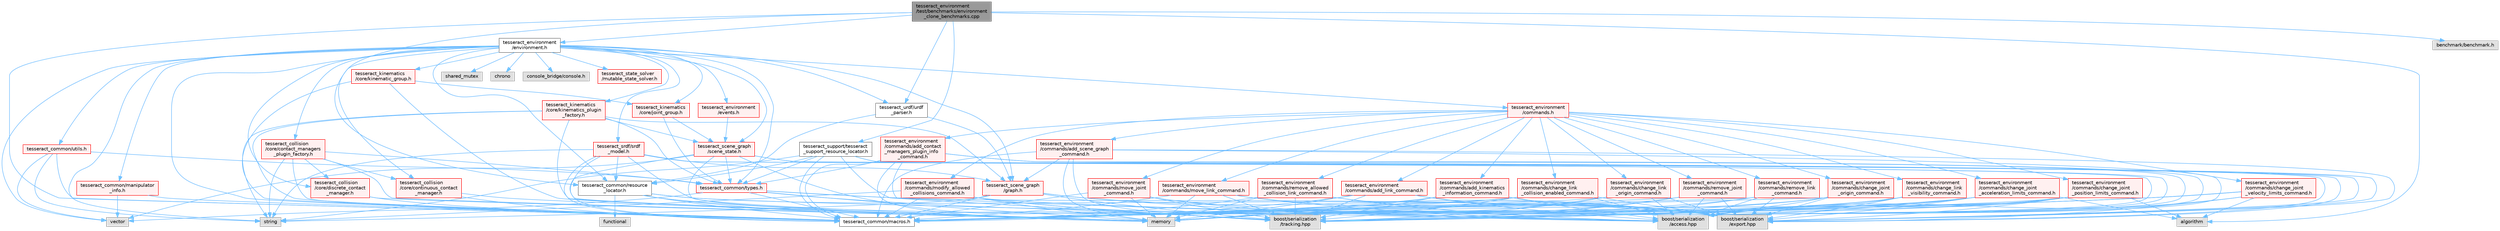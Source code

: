digraph "tesseract_environment/test/benchmarks/environment_clone_benchmarks.cpp"
{
 // LATEX_PDF_SIZE
  bgcolor="transparent";
  edge [fontname=Helvetica,fontsize=10,labelfontname=Helvetica,labelfontsize=10];
  node [fontname=Helvetica,fontsize=10,shape=box,height=0.2,width=0.4];
  Node1 [label="tesseract_environment\l/test/benchmarks/environment\l_clone_benchmarks.cpp",height=0.2,width=0.4,color="gray40", fillcolor="grey60", style="filled", fontcolor="black",tooltip=" "];
  Node1 -> Node2 [color="steelblue1",style="solid"];
  Node2 [label="tesseract_common/macros.h",height=0.2,width=0.4,color="grey40", fillcolor="white", style="filled",URL="$de/d3c/macros_8h.html",tooltip="Common Tesseract Macros."];
  Node1 -> Node3 [color="steelblue1",style="solid"];
  Node3 [label="benchmark/benchmark.h",height=0.2,width=0.4,color="grey60", fillcolor="#E0E0E0", style="filled",tooltip=" "];
  Node1 -> Node4 [color="steelblue1",style="solid"];
  Node4 [label="algorithm",height=0.2,width=0.4,color="grey60", fillcolor="#E0E0E0", style="filled",tooltip=" "];
  Node1 -> Node5 [color="steelblue1",style="solid"];
  Node5 [label="tesseract_environment\l/environment.h",height=0.2,width=0.4,color="grey40", fillcolor="white", style="filled",URL="$de/d26/environment_8h.html",tooltip=" "];
  Node5 -> Node2 [color="steelblue1",style="solid"];
  Node5 -> Node6 [color="steelblue1",style="solid"];
  Node6 [label="vector",height=0.2,width=0.4,color="grey60", fillcolor="#E0E0E0", style="filled",tooltip=" "];
  Node5 -> Node7 [color="steelblue1",style="solid"];
  Node7 [label="string",height=0.2,width=0.4,color="grey60", fillcolor="#E0E0E0", style="filled",tooltip=" "];
  Node5 -> Node8 [color="steelblue1",style="solid"];
  Node8 [label="shared_mutex",height=0.2,width=0.4,color="grey60", fillcolor="#E0E0E0", style="filled",tooltip=" "];
  Node5 -> Node9 [color="steelblue1",style="solid"];
  Node9 [label="chrono",height=0.2,width=0.4,color="grey60", fillcolor="#E0E0E0", style="filled",tooltip=" "];
  Node5 -> Node10 [color="steelblue1",style="solid"];
  Node10 [label="console_bridge/console.h",height=0.2,width=0.4,color="grey60", fillcolor="#E0E0E0", style="filled",tooltip=" "];
  Node5 -> Node11 [color="steelblue1",style="solid"];
  Node11 [label="tesseract_environment\l/commands.h",height=0.2,width=0.4,color="red", fillcolor="#FFF0F0", style="filled",URL="$d5/d90/commands_8h.html",tooltip="This contains classes for recording operations applied to the environment for tracking changes...."];
  Node11 -> Node12 [color="steelblue1",style="solid"];
  Node12 [label="tesseract_environment\l/commands/add_contact\l_managers_plugin_info\l_command.h",height=0.2,width=0.4,color="red", fillcolor="#FFF0F0", style="filled",URL="$db/d41/add__contact__managers__plugin__info__command_8h.html",tooltip="Used to add contact managers plugin info to the environment."];
  Node12 -> Node2 [color="steelblue1",style="solid"];
  Node12 -> Node13 [color="steelblue1",style="solid"];
  Node13 [label="boost/serialization\l/access.hpp",height=0.2,width=0.4,color="grey60", fillcolor="#E0E0E0", style="filled",tooltip=" "];
  Node12 -> Node14 [color="steelblue1",style="solid"];
  Node14 [label="memory",height=0.2,width=0.4,color="grey60", fillcolor="#E0E0E0", style="filled",tooltip=" "];
  Node12 -> Node16 [color="steelblue1",style="solid"];
  Node16 [label="tesseract_common/types.h",height=0.2,width=0.4,color="red", fillcolor="#FFF0F0", style="filled",URL="$dd/ddb/tesseract__common_2include_2tesseract__common_2types_8h.html",tooltip="Common Tesseract Types."];
  Node16 -> Node2 [color="steelblue1",style="solid"];
  Node16 -> Node13 [color="steelblue1",style="solid"];
  Node16 -> Node6 [color="steelblue1",style="solid"];
  Node16 -> Node14 [color="steelblue1",style="solid"];
  Node16 -> Node25 [color="steelblue1",style="solid"];
  Node25 [label="boost/serialization\l/export.hpp",height=0.2,width=0.4,color="grey60", fillcolor="#E0E0E0", style="filled",tooltip=" "];
  Node16 -> Node26 [color="steelblue1",style="solid"];
  Node26 [label="boost/serialization\l/tracking.hpp",height=0.2,width=0.4,color="grey60", fillcolor="#E0E0E0", style="filled",tooltip=" "];
  Node12 -> Node25 [color="steelblue1",style="solid"];
  Node12 -> Node26 [color="steelblue1",style="solid"];
  Node11 -> Node27 [color="steelblue1",style="solid"];
  Node27 [label="tesseract_environment\l/commands/add_link_command.h",height=0.2,width=0.4,color="red", fillcolor="#FFF0F0", style="filled",URL="$da/db7/add__link__command_8h.html",tooltip="Used to add link and joint to environment."];
  Node27 -> Node2 [color="steelblue1",style="solid"];
  Node27 -> Node13 [color="steelblue1",style="solid"];
  Node27 -> Node14 [color="steelblue1",style="solid"];
  Node27 -> Node25 [color="steelblue1",style="solid"];
  Node27 -> Node26 [color="steelblue1",style="solid"];
  Node11 -> Node32 [color="steelblue1",style="solid"];
  Node32 [label="tesseract_environment\l/commands/add_kinematics\l_information_command.h",height=0.2,width=0.4,color="red", fillcolor="#FFF0F0", style="filled",URL="$d6/d07/add__kinematics__information__command_8h.html",tooltip="Used to kinematics information to the environment."];
  Node32 -> Node2 [color="steelblue1",style="solid"];
  Node32 -> Node13 [color="steelblue1",style="solid"];
  Node32 -> Node14 [color="steelblue1",style="solid"];
  Node32 -> Node25 [color="steelblue1",style="solid"];
  Node32 -> Node26 [color="steelblue1",style="solid"];
  Node11 -> Node43 [color="steelblue1",style="solid"];
  Node43 [label="tesseract_environment\l/commands/add_scene_graph\l_command.h",height=0.2,width=0.4,color="red", fillcolor="#FFF0F0", style="filled",URL="$df/ddd/add__scene__graph__command_8h.html",tooltip="Used to add scene graph to the environment."];
  Node43 -> Node2 [color="steelblue1",style="solid"];
  Node43 -> Node13 [color="steelblue1",style="solid"];
  Node43 -> Node14 [color="steelblue1",style="solid"];
  Node43 -> Node44 [color="steelblue1",style="solid"];
  Node44 [label="tesseract_scene_graph\l/graph.h",height=0.2,width=0.4,color="red", fillcolor="#FFF0F0", style="filled",URL="$d6/df3/graph_8h.html",tooltip="A basic scene graph using boost."];
  Node44 -> Node2 [color="steelblue1",style="solid"];
  Node44 -> Node13 [color="steelblue1",style="solid"];
  Node44 -> Node7 [color="steelblue1",style="solid"];
  Node44 -> Node25 [color="steelblue1",style="solid"];
  Node44 -> Node26 [color="steelblue1",style="solid"];
  Node43 -> Node25 [color="steelblue1",style="solid"];
  Node43 -> Node26 [color="steelblue1",style="solid"];
  Node11 -> Node51 [color="steelblue1",style="solid"];
  Node51 [label="tesseract_environment\l/commands/change_joint\l_acceleration_limits_command.h",height=0.2,width=0.4,color="red", fillcolor="#FFF0F0", style="filled",URL="$da/d98/change__joint__acceleration__limits__command_8h.html",tooltip="Used to change a joints acceleration limits in environment."];
  Node51 -> Node2 [color="steelblue1",style="solid"];
  Node51 -> Node13 [color="steelblue1",style="solid"];
  Node51 -> Node14 [color="steelblue1",style="solid"];
  Node51 -> Node4 [color="steelblue1",style="solid"];
  Node51 -> Node25 [color="steelblue1",style="solid"];
  Node51 -> Node26 [color="steelblue1",style="solid"];
  Node11 -> Node53 [color="steelblue1",style="solid"];
  Node53 [label="tesseract_environment\l/commands/change_joint\l_origin_command.h",height=0.2,width=0.4,color="red", fillcolor="#FFF0F0", style="filled",URL="$df/dd7/change__joint__origin__command_8h.html",tooltip="Used to change a joints origin in environment."];
  Node53 -> Node2 [color="steelblue1",style="solid"];
  Node53 -> Node13 [color="steelblue1",style="solid"];
  Node53 -> Node14 [color="steelblue1",style="solid"];
  Node53 -> Node25 [color="steelblue1",style="solid"];
  Node53 -> Node26 [color="steelblue1",style="solid"];
  Node11 -> Node54 [color="steelblue1",style="solid"];
  Node54 [label="tesseract_environment\l/commands/change_joint\l_position_limits_command.h",height=0.2,width=0.4,color="red", fillcolor="#FFF0F0", style="filled",URL="$de/dbe/change__joint__position__limits__command_8h.html",tooltip="Used to change a joints position limits in environment."];
  Node54 -> Node2 [color="steelblue1",style="solid"];
  Node54 -> Node13 [color="steelblue1",style="solid"];
  Node54 -> Node14 [color="steelblue1",style="solid"];
  Node54 -> Node4 [color="steelblue1",style="solid"];
  Node54 -> Node25 [color="steelblue1",style="solid"];
  Node54 -> Node26 [color="steelblue1",style="solid"];
  Node11 -> Node55 [color="steelblue1",style="solid"];
  Node55 [label="tesseract_environment\l/commands/change_joint\l_velocity_limits_command.h",height=0.2,width=0.4,color="red", fillcolor="#FFF0F0", style="filled",URL="$d8/dcb/change__joint__velocity__limits__command_8h.html",tooltip="Used to change a joints velocity limits in environment."];
  Node55 -> Node2 [color="steelblue1",style="solid"];
  Node55 -> Node13 [color="steelblue1",style="solid"];
  Node55 -> Node14 [color="steelblue1",style="solid"];
  Node55 -> Node4 [color="steelblue1",style="solid"];
  Node55 -> Node25 [color="steelblue1",style="solid"];
  Node55 -> Node26 [color="steelblue1",style="solid"];
  Node11 -> Node56 [color="steelblue1",style="solid"];
  Node56 [label="tesseract_environment\l/commands/change_link\l_collision_enabled_command.h",height=0.2,width=0.4,color="red", fillcolor="#FFF0F0", style="filled",URL="$de/d30/change__link__collision__enabled__command_8h.html",tooltip="Used to change a links collision enabled in environment."];
  Node56 -> Node2 [color="steelblue1",style="solid"];
  Node56 -> Node13 [color="steelblue1",style="solid"];
  Node56 -> Node14 [color="steelblue1",style="solid"];
  Node56 -> Node25 [color="steelblue1",style="solid"];
  Node56 -> Node26 [color="steelblue1",style="solid"];
  Node11 -> Node57 [color="steelblue1",style="solid"];
  Node57 [label="tesseract_environment\l/commands/change_link\l_origin_command.h",height=0.2,width=0.4,color="red", fillcolor="#FFF0F0", style="filled",URL="$db/d87/change__link__origin__command_8h.html",tooltip="Used to change a links origin in environment."];
  Node57 -> Node2 [color="steelblue1",style="solid"];
  Node57 -> Node13 [color="steelblue1",style="solid"];
  Node57 -> Node14 [color="steelblue1",style="solid"];
  Node57 -> Node25 [color="steelblue1",style="solid"];
  Node57 -> Node26 [color="steelblue1",style="solid"];
  Node11 -> Node58 [color="steelblue1",style="solid"];
  Node58 [label="tesseract_environment\l/commands/change_link\l_visibility_command.h",height=0.2,width=0.4,color="red", fillcolor="#FFF0F0", style="filled",URL="$d8/d76/change__link__visibility__command_8h.html",tooltip="Used to change a links visibility in environment."];
  Node58 -> Node2 [color="steelblue1",style="solid"];
  Node58 -> Node13 [color="steelblue1",style="solid"];
  Node58 -> Node14 [color="steelblue1",style="solid"];
  Node58 -> Node25 [color="steelblue1",style="solid"];
  Node58 -> Node26 [color="steelblue1",style="solid"];
  Node11 -> Node59 [color="steelblue1",style="solid"];
  Node59 [label="tesseract_environment\l/commands/modify_allowed\l_collisions_command.h",height=0.2,width=0.4,color="red", fillcolor="#FFF0F0", style="filled",URL="$d3/d7d/modify__allowed__collisions__command_8h.html",tooltip=" "];
  Node59 -> Node2 [color="steelblue1",style="solid"];
  Node59 -> Node13 [color="steelblue1",style="solid"];
  Node59 -> Node14 [color="steelblue1",style="solid"];
  Node59 -> Node7 [color="steelblue1",style="solid"];
  Node59 -> Node25 [color="steelblue1",style="solid"];
  Node59 -> Node26 [color="steelblue1",style="solid"];
  Node11 -> Node60 [color="steelblue1",style="solid"];
  Node60 [label="tesseract_environment\l/commands/move_joint\l_command.h",height=0.2,width=0.4,color="red", fillcolor="#FFF0F0", style="filled",URL="$dd/dbd/move__joint__command_8h.html",tooltip="Used to move joint in environment."];
  Node60 -> Node2 [color="steelblue1",style="solid"];
  Node60 -> Node13 [color="steelblue1",style="solid"];
  Node60 -> Node14 [color="steelblue1",style="solid"];
  Node60 -> Node25 [color="steelblue1",style="solid"];
  Node60 -> Node26 [color="steelblue1",style="solid"];
  Node11 -> Node61 [color="steelblue1",style="solid"];
  Node61 [label="tesseract_environment\l/commands/move_link_command.h",height=0.2,width=0.4,color="red", fillcolor="#FFF0F0", style="filled",URL="$db/ddd/move__link__command_8h.html",tooltip="Used to move link in environment."];
  Node61 -> Node2 [color="steelblue1",style="solid"];
  Node61 -> Node13 [color="steelblue1",style="solid"];
  Node61 -> Node14 [color="steelblue1",style="solid"];
  Node61 -> Node25 [color="steelblue1",style="solid"];
  Node61 -> Node26 [color="steelblue1",style="solid"];
  Node11 -> Node62 [color="steelblue1",style="solid"];
  Node62 [label="tesseract_environment\l/commands/remove_allowed\l_collision_link_command.h",height=0.2,width=0.4,color="red", fillcolor="#FFF0F0", style="filled",URL="$d0/dfb/remove__allowed__collision__link__command_8h.html",tooltip=" "];
  Node62 -> Node2 [color="steelblue1",style="solid"];
  Node62 -> Node13 [color="steelblue1",style="solid"];
  Node62 -> Node14 [color="steelblue1",style="solid"];
  Node62 -> Node25 [color="steelblue1",style="solid"];
  Node62 -> Node26 [color="steelblue1",style="solid"];
  Node11 -> Node63 [color="steelblue1",style="solid"];
  Node63 [label="tesseract_environment\l/commands/remove_joint\l_command.h",height=0.2,width=0.4,color="red", fillcolor="#FFF0F0", style="filled",URL="$dd/d36/remove__joint__command_8h.html",tooltip="Used to remove joint from environment."];
  Node63 -> Node2 [color="steelblue1",style="solid"];
  Node63 -> Node13 [color="steelblue1",style="solid"];
  Node63 -> Node14 [color="steelblue1",style="solid"];
  Node63 -> Node25 [color="steelblue1",style="solid"];
  Node63 -> Node26 [color="steelblue1",style="solid"];
  Node11 -> Node64 [color="steelblue1",style="solid"];
  Node64 [label="tesseract_environment\l/commands/remove_link\l_command.h",height=0.2,width=0.4,color="red", fillcolor="#FFF0F0", style="filled",URL="$db/dfb/remove__link__command_8h.html",tooltip="Used to remove link from environment."];
  Node64 -> Node2 [color="steelblue1",style="solid"];
  Node64 -> Node13 [color="steelblue1",style="solid"];
  Node64 -> Node14 [color="steelblue1",style="solid"];
  Node64 -> Node25 [color="steelblue1",style="solid"];
  Node64 -> Node26 [color="steelblue1",style="solid"];
  Node5 -> Node70 [color="steelblue1",style="solid"];
  Node70 [label="tesseract_environment\l/events.h",height=0.2,width=0.4,color="red", fillcolor="#FFF0F0", style="filled",URL="$db/dd2/events_8h.html",tooltip="Tesseract Events."];
  Node70 -> Node71 [color="steelblue1",style="solid"];
  Node71 [label="tesseract_scene_graph\l/scene_state.h",height=0.2,width=0.4,color="red", fillcolor="#FFF0F0", style="filled",URL="$d7/dea/scene__state_8h.html",tooltip="This holds a state of the scene."];
  Node71 -> Node2 [color="steelblue1",style="solid"];
  Node71 -> Node13 [color="steelblue1",style="solid"];
  Node71 -> Node6 [color="steelblue1",style="solid"];
  Node71 -> Node14 [color="steelblue1",style="solid"];
  Node71 -> Node16 [color="steelblue1",style="solid"];
  Node71 -> Node25 [color="steelblue1",style="solid"];
  Node71 -> Node26 [color="steelblue1",style="solid"];
  Node5 -> Node72 [color="steelblue1",style="solid"];
  Node72 [label="tesseract_collision\l/core/discrete_contact\l_manager.h",height=0.2,width=0.4,color="red", fillcolor="#FFF0F0", style="filled",URL="$db/d35/discrete__contact__manager_8h.html",tooltip="This is the discrete contact manager base class."];
  Node72 -> Node2 [color="steelblue1",style="solid"];
  Node72 -> Node14 [color="steelblue1",style="solid"];
  Node5 -> Node99 [color="steelblue1",style="solid"];
  Node99 [label="tesseract_collision\l/core/continuous_contact\l_manager.h",height=0.2,width=0.4,color="red", fillcolor="#FFF0F0", style="filled",URL="$d6/d0f/continuous__contact__manager_8h.html",tooltip="This is the continuous contact manager base class."];
  Node99 -> Node2 [color="steelblue1",style="solid"];
  Node99 -> Node14 [color="steelblue1",style="solid"];
  Node5 -> Node100 [color="steelblue1",style="solid"];
  Node100 [label="tesseract_collision\l/core/contact_managers\l_plugin_factory.h",height=0.2,width=0.4,color="red", fillcolor="#FFF0F0", style="filled",URL="$da/d56/contact__managers__plugin__factory_8h.html",tooltip="Factory for loading contact managers as plugins."];
  Node100 -> Node2 [color="steelblue1",style="solid"];
  Node100 -> Node7 [color="steelblue1",style="solid"];
  Node100 -> Node14 [color="steelblue1",style="solid"];
  Node100 -> Node72 [color="steelblue1",style="solid"];
  Node100 -> Node99 [color="steelblue1",style="solid"];
  Node100 -> Node16 [color="steelblue1",style="solid"];
  Node5 -> Node44 [color="steelblue1",style="solid"];
  Node5 -> Node71 [color="steelblue1",style="solid"];
  Node5 -> Node114 [color="steelblue1",style="solid"];
  Node114 [label="tesseract_state_solver\l/mutable_state_solver.h",height=0.2,width=0.4,color="red", fillcolor="#FFF0F0", style="filled",URL="$d3/d54/mutable__state__solver_8h.html",tooltip="Tesseract Scene Graph Mutable State Solver Interface ."];
  Node5 -> Node116 [color="steelblue1",style="solid"];
  Node116 [label="tesseract_urdf/urdf\l_parser.h",height=0.2,width=0.4,color="grey40", fillcolor="white", style="filled",URL="$d8/dec/urdf__parser_8h.html",tooltip="A urdf parser for tesseract."];
  Node116 -> Node44 [color="steelblue1",style="solid"];
  Node116 -> Node81 [color="steelblue1",style="solid"];
  Node81 [label="tesseract_common/resource\l_locator.h",height=0.2,width=0.4,color="grey40", fillcolor="white", style="filled",URL="$d3/d95/resource__locator_8h.html",tooltip="Locate and retrieve resource data."];
  Node81 -> Node2 [color="steelblue1",style="solid"];
  Node81 -> Node13 [color="steelblue1",style="solid"];
  Node81 -> Node74 [color="steelblue1",style="solid"];
  Node74 [label="functional",height=0.2,width=0.4,color="grey60", fillcolor="#E0E0E0", style="filled",tooltip=" "];
  Node81 -> Node14 [color="steelblue1",style="solid"];
  Node81 -> Node25 [color="steelblue1",style="solid"];
  Node81 -> Node26 [color="steelblue1",style="solid"];
  Node5 -> Node117 [color="steelblue1",style="solid"];
  Node117 [label="tesseract_srdf/srdf\l_model.h",height=0.2,width=0.4,color="red", fillcolor="#FFF0F0", style="filled",URL="$d0/d42/srdf__model_8h.html",tooltip="Parse srdf xml."];
  Node117 -> Node2 [color="steelblue1",style="solid"];
  Node117 -> Node13 [color="steelblue1",style="solid"];
  Node117 -> Node7 [color="steelblue1",style="solid"];
  Node117 -> Node14 [color="steelblue1",style="solid"];
  Node117 -> Node44 [color="steelblue1",style="solid"];
  Node117 -> Node81 [color="steelblue1",style="solid"];
  Node117 -> Node25 [color="steelblue1",style="solid"];
  Node117 -> Node26 [color="steelblue1",style="solid"];
  Node5 -> Node81 [color="steelblue1",style="solid"];
  Node5 -> Node118 [color="steelblue1",style="solid"];
  Node118 [label="tesseract_common/manipulator\l_info.h",height=0.2,width=0.4,color="red", fillcolor="#FFF0F0", style="filled",URL="$d5/df5/manipulator__info_8h.html",tooltip=" "];
  Node118 -> Node2 [color="steelblue1",style="solid"];
  Node118 -> Node6 [color="steelblue1",style="solid"];
  Node5 -> Node16 [color="steelblue1",style="solid"];
  Node5 -> Node35 [color="steelblue1",style="solid"];
  Node35 [label="tesseract_common/utils.h",height=0.2,width=0.4,color="red", fillcolor="#FFF0F0", style="filled",URL="$dc/d79/tesseract__common_2include_2tesseract__common_2utils_8h.html",tooltip="Common Tesseract Utility Functions."];
  Node35 -> Node2 [color="steelblue1",style="solid"];
  Node35 -> Node6 [color="steelblue1",style="solid"];
  Node35 -> Node7 [color="steelblue1",style="solid"];
  Node35 -> Node16 [color="steelblue1",style="solid"];
  Node5 -> Node119 [color="steelblue1",style="solid"];
  Node119 [label="tesseract_kinematics\l/core/joint_group.h",height=0.2,width=0.4,color="red", fillcolor="#FFF0F0", style="filled",URL="$db/d8d/joint__group_8h.html",tooltip="A joint group with forward kinematics, Jacobian, limits methods."];
  Node119 -> Node16 [color="steelblue1",style="solid"];
  Node119 -> Node71 [color="steelblue1",style="solid"];
  Node5 -> Node127 [color="steelblue1",style="solid"];
  Node127 [label="tesseract_kinematics\l/core/kinematic_group.h",height=0.2,width=0.4,color="red", fillcolor="#FFF0F0", style="filled",URL="$d4/d3a/kinematic__group_8h.html",tooltip="A kinematic group with forward and inverse kinematics methods."];
  Node127 -> Node2 [color="steelblue1",style="solid"];
  Node127 -> Node14 [color="steelblue1",style="solid"];
  Node127 -> Node119 [color="steelblue1",style="solid"];
  Node5 -> Node130 [color="steelblue1",style="solid"];
  Node130 [label="tesseract_kinematics\l/core/kinematics_plugin\l_factory.h",height=0.2,width=0.4,color="red", fillcolor="#FFF0F0", style="filled",URL="$d0/d3c/kinematics__plugin__factory_8h.html",tooltip="Kinematics Plugin Factory."];
  Node130 -> Node2 [color="steelblue1",style="solid"];
  Node130 -> Node7 [color="steelblue1",style="solid"];
  Node130 -> Node14 [color="steelblue1",style="solid"];
  Node130 -> Node44 [color="steelblue1",style="solid"];
  Node130 -> Node71 [color="steelblue1",style="solid"];
  Node130 -> Node16 [color="steelblue1",style="solid"];
  Node1 -> Node81 [color="steelblue1",style="solid"];
  Node1 -> Node116 [color="steelblue1",style="solid"];
  Node1 -> Node132 [color="steelblue1",style="solid"];
  Node132 [label="tesseract_support/tesseract\l_support_resource_locator.h",height=0.2,width=0.4,color="grey40", fillcolor="white", style="filled",URL="$d3/d1b/tesseract__support__resource__locator_8h.html",tooltip="Locate and retrieve resource data in tesseract_support."];
  Node132 -> Node2 [color="steelblue1",style="solid"];
  Node132 -> Node13 [color="steelblue1",style="solid"];
  Node132 -> Node7 [color="steelblue1",style="solid"];
  Node132 -> Node81 [color="steelblue1",style="solid"];
  Node132 -> Node16 [color="steelblue1",style="solid"];
  Node132 -> Node25 [color="steelblue1",style="solid"];
  Node132 -> Node26 [color="steelblue1",style="solid"];
}
